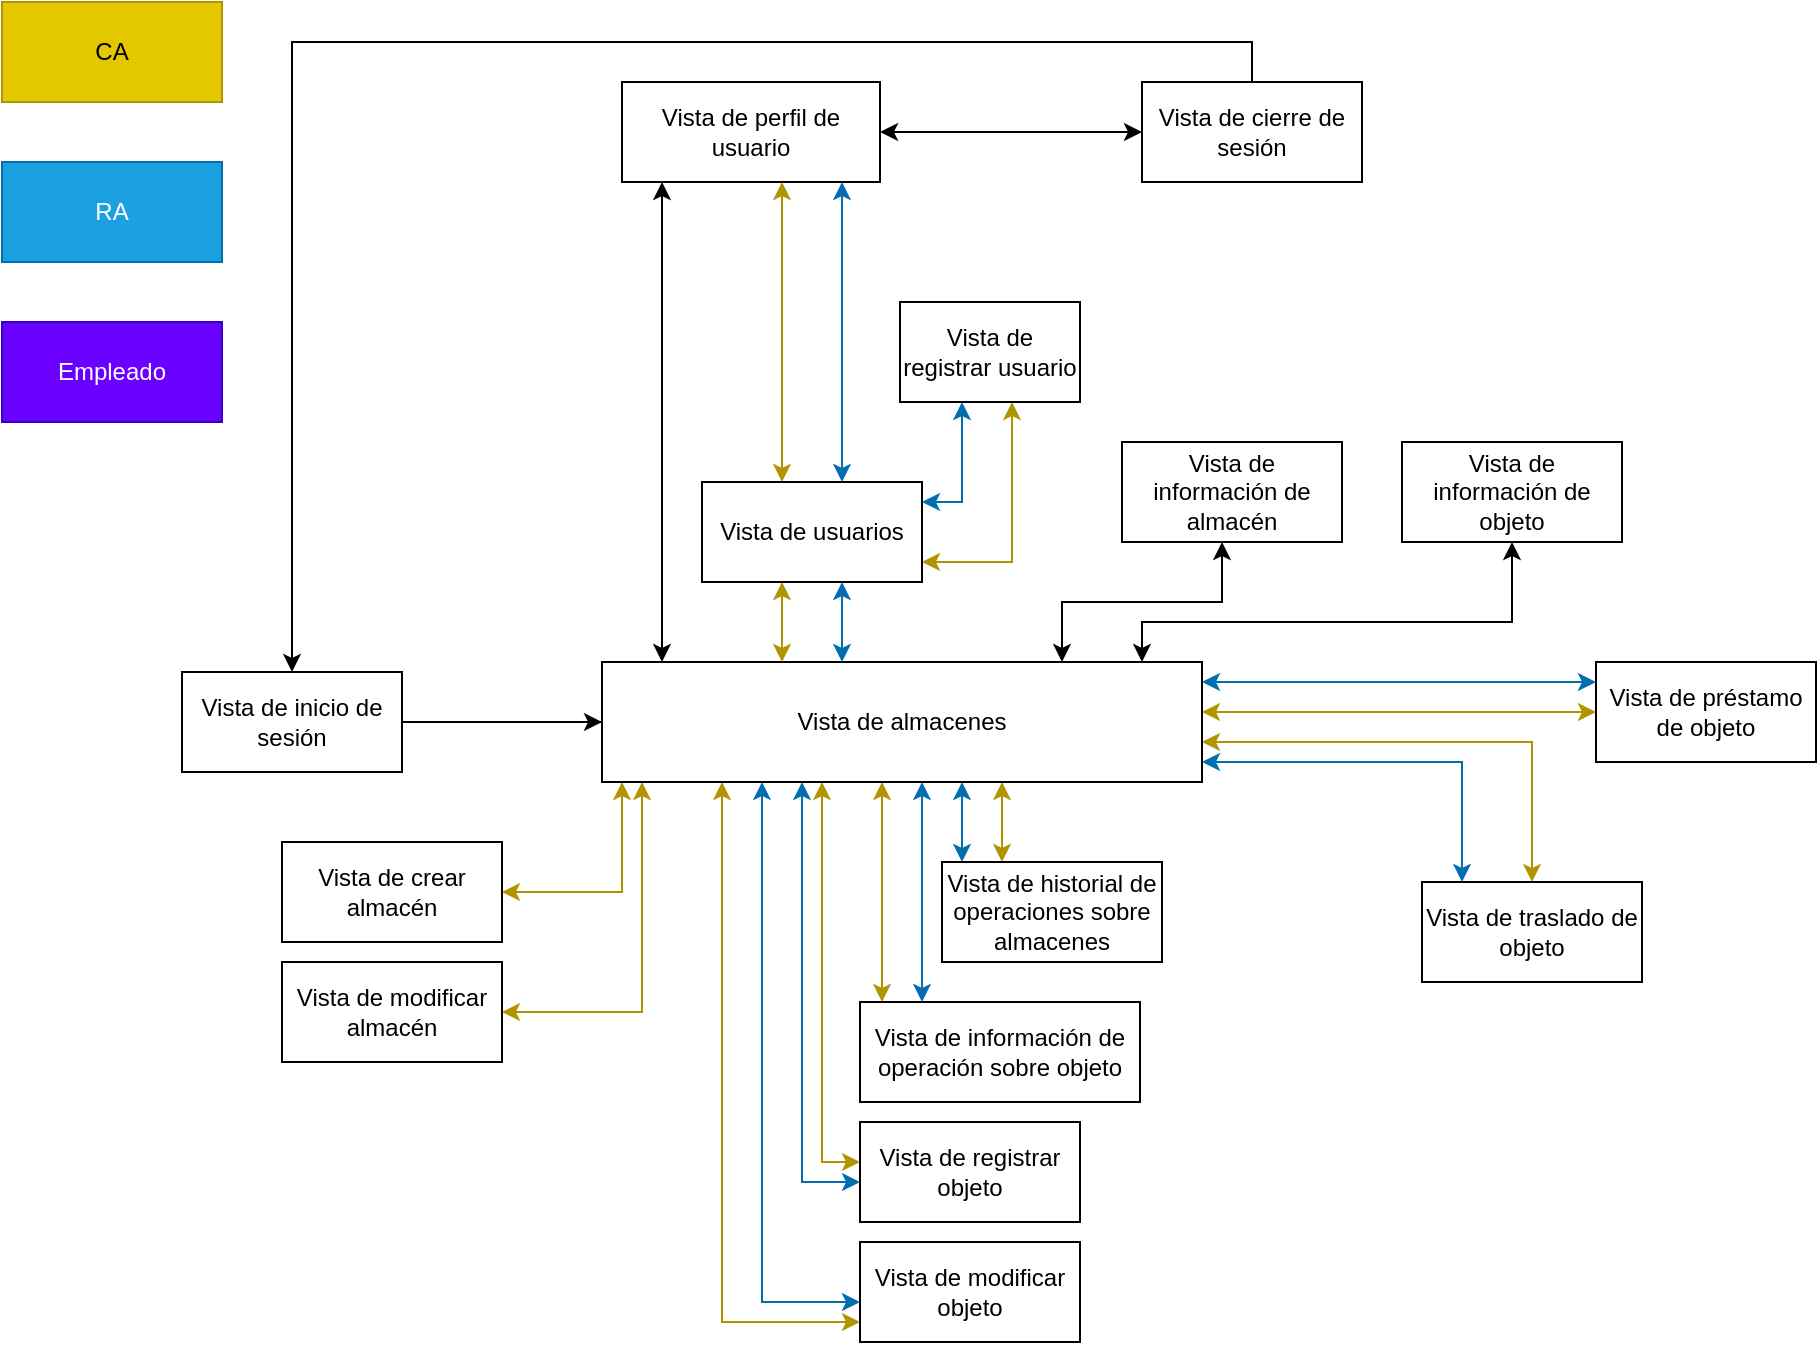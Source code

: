 <mxfile version="24.9.0">
  <diagram name="Página-1" id="_siHr3z-PEyZJpVLj-ig">
    <mxGraphModel dx="1500" dy="1915" grid="1" gridSize="10" guides="1" tooltips="1" connect="1" arrows="1" fold="1" page="1" pageScale="1" pageWidth="827" pageHeight="1169" math="0" shadow="0">
      <root>
        <mxCell id="0" />
        <mxCell id="1" parent="0" />
        <mxCell id="FyjQgoxo0zCCoK0fw8fN-24" value="" style="edgeStyle=orthogonalEdgeStyle;rounded=0;orthogonalLoop=1;jettySize=auto;html=1;" edge="1" parent="1" source="FyjQgoxo0zCCoK0fw8fN-1" target="FyjQgoxo0zCCoK0fw8fN-2">
          <mxGeometry relative="1" as="geometry" />
        </mxCell>
        <mxCell id="FyjQgoxo0zCCoK0fw8fN-1" value="Vista de inicio de sesión" style="html=1;whiteSpace=wrap;" vertex="1" parent="1">
          <mxGeometry x="120" y="215" width="110" height="50" as="geometry" />
        </mxCell>
        <mxCell id="FyjQgoxo0zCCoK0fw8fN-25" value="" style="edgeStyle=orthogonalEdgeStyle;rounded=0;orthogonalLoop=1;jettySize=auto;html=1;endArrow=none;endFill=0;" edge="1" parent="1" source="FyjQgoxo0zCCoK0fw8fN-2" target="FyjQgoxo0zCCoK0fw8fN-1">
          <mxGeometry relative="1" as="geometry" />
        </mxCell>
        <mxCell id="FyjQgoxo0zCCoK0fw8fN-26" style="edgeStyle=orthogonalEdgeStyle;rounded=0;orthogonalLoop=1;jettySize=auto;html=1;startArrow=classic;startFill=1;" edge="1" parent="1" source="FyjQgoxo0zCCoK0fw8fN-2" target="FyjQgoxo0zCCoK0fw8fN-9">
          <mxGeometry relative="1" as="geometry">
            <Array as="points">
              <mxPoint x="360" y="90" />
              <mxPoint x="360" y="90" />
            </Array>
          </mxGeometry>
        </mxCell>
        <mxCell id="FyjQgoxo0zCCoK0fw8fN-40" style="edgeStyle=orthogonalEdgeStyle;rounded=0;orthogonalLoop=1;jettySize=auto;html=1;fillColor=#e3c800;strokeColor=#B09500;startArrow=classic;startFill=1;" edge="1" parent="1" source="FyjQgoxo0zCCoK0fw8fN-2" target="FyjQgoxo0zCCoK0fw8fN-38">
          <mxGeometry relative="1" as="geometry">
            <Array as="points">
              <mxPoint x="340" y="325" />
            </Array>
          </mxGeometry>
        </mxCell>
        <mxCell id="FyjQgoxo0zCCoK0fw8fN-41" style="edgeStyle=orthogonalEdgeStyle;rounded=0;orthogonalLoop=1;jettySize=auto;html=1;startArrow=classic;startFill=1;fillColor=#e3c800;strokeColor=#B09500;" edge="1" parent="1" source="FyjQgoxo0zCCoK0fw8fN-2" target="FyjQgoxo0zCCoK0fw8fN-39">
          <mxGeometry relative="1" as="geometry">
            <Array as="points">
              <mxPoint x="350" y="385" />
            </Array>
          </mxGeometry>
        </mxCell>
        <mxCell id="FyjQgoxo0zCCoK0fw8fN-44" style="edgeStyle=orthogonalEdgeStyle;rounded=0;orthogonalLoop=1;jettySize=auto;html=1;startArrow=classic;startFill=1;fillColor=#1ba1e2;strokeColor=#006EAF;" edge="1" parent="1" source="FyjQgoxo0zCCoK0fw8fN-2" target="FyjQgoxo0zCCoK0fw8fN-42">
          <mxGeometry relative="1" as="geometry">
            <Array as="points">
              <mxPoint x="430" y="470" />
            </Array>
          </mxGeometry>
        </mxCell>
        <mxCell id="FyjQgoxo0zCCoK0fw8fN-45" style="edgeStyle=orthogonalEdgeStyle;rounded=0;orthogonalLoop=1;jettySize=auto;html=1;startArrow=classic;startFill=1;fillColor=#1ba1e2;strokeColor=#006EAF;" edge="1" parent="1" source="FyjQgoxo0zCCoK0fw8fN-2" target="FyjQgoxo0zCCoK0fw8fN-43">
          <mxGeometry relative="1" as="geometry">
            <Array as="points">
              <mxPoint x="410" y="530" />
            </Array>
          </mxGeometry>
        </mxCell>
        <mxCell id="FyjQgoxo0zCCoK0fw8fN-51" style="edgeStyle=orthogonalEdgeStyle;rounded=0;orthogonalLoop=1;jettySize=auto;html=1;startArrow=classic;startFill=1;" edge="1" parent="1" source="FyjQgoxo0zCCoK0fw8fN-2" target="FyjQgoxo0zCCoK0fw8fN-47">
          <mxGeometry relative="1" as="geometry">
            <Array as="points">
              <mxPoint x="600" y="190" />
              <mxPoint x="785" y="190" />
            </Array>
          </mxGeometry>
        </mxCell>
        <mxCell id="FyjQgoxo0zCCoK0fw8fN-56" style="edgeStyle=orthogonalEdgeStyle;rounded=0;orthogonalLoop=1;jettySize=auto;html=1;fillColor=#1ba1e2;strokeColor=#006EAF;startArrow=classic;startFill=1;" edge="1" parent="1" source="FyjQgoxo0zCCoK0fw8fN-2" target="FyjQgoxo0zCCoK0fw8fN-48">
          <mxGeometry relative="1" as="geometry">
            <Array as="points">
              <mxPoint x="490" y="300" />
              <mxPoint x="490" y="300" />
            </Array>
          </mxGeometry>
        </mxCell>
        <mxCell id="FyjQgoxo0zCCoK0fw8fN-57" style="edgeStyle=orthogonalEdgeStyle;rounded=0;orthogonalLoop=1;jettySize=auto;html=1;startArrow=classic;startFill=1;fillColor=#e3c800;strokeColor=#B09500;" edge="1" parent="1" source="FyjQgoxo0zCCoK0fw8fN-2" target="FyjQgoxo0zCCoK0fw8fN-43">
          <mxGeometry relative="1" as="geometry">
            <Array as="points">
              <mxPoint x="390" y="540" />
            </Array>
          </mxGeometry>
        </mxCell>
        <mxCell id="FyjQgoxo0zCCoK0fw8fN-58" style="edgeStyle=orthogonalEdgeStyle;rounded=0;orthogonalLoop=1;jettySize=auto;html=1;startArrow=classic;startFill=1;fillColor=#e3c800;strokeColor=#B09500;" edge="1" parent="1" source="FyjQgoxo0zCCoK0fw8fN-2" target="FyjQgoxo0zCCoK0fw8fN-42">
          <mxGeometry relative="1" as="geometry">
            <Array as="points">
              <mxPoint x="440" y="460" />
            </Array>
          </mxGeometry>
        </mxCell>
        <mxCell id="FyjQgoxo0zCCoK0fw8fN-59" style="edgeStyle=orthogonalEdgeStyle;rounded=0;orthogonalLoop=1;jettySize=auto;html=1;startArrow=classic;startFill=1;fillColor=#e3c800;strokeColor=#B09500;" edge="1" parent="1" source="FyjQgoxo0zCCoK0fw8fN-2" target="FyjQgoxo0zCCoK0fw8fN-48">
          <mxGeometry relative="1" as="geometry">
            <Array as="points">
              <mxPoint x="470" y="350" />
              <mxPoint x="470" y="350" />
            </Array>
          </mxGeometry>
        </mxCell>
        <mxCell id="FyjQgoxo0zCCoK0fw8fN-60" style="edgeStyle=orthogonalEdgeStyle;rounded=0;orthogonalLoop=1;jettySize=auto;html=1;startArrow=classic;startFill=1;fillColor=#1ba1e2;strokeColor=#006EAF;" edge="1" parent="1" source="FyjQgoxo0zCCoK0fw8fN-2" target="FyjQgoxo0zCCoK0fw8fN-49">
          <mxGeometry relative="1" as="geometry">
            <Array as="points">
              <mxPoint x="510" y="300" />
              <mxPoint x="510" y="300" />
            </Array>
          </mxGeometry>
        </mxCell>
        <mxCell id="FyjQgoxo0zCCoK0fw8fN-61" style="edgeStyle=orthogonalEdgeStyle;rounded=0;orthogonalLoop=1;jettySize=auto;html=1;startArrow=classic;startFill=1;fillColor=#e3c800;strokeColor=#B09500;" edge="1" parent="1" source="FyjQgoxo0zCCoK0fw8fN-2" target="FyjQgoxo0zCCoK0fw8fN-49">
          <mxGeometry relative="1" as="geometry">
            <Array as="points">
              <mxPoint x="530" y="290" />
              <mxPoint x="530" y="290" />
            </Array>
          </mxGeometry>
        </mxCell>
        <mxCell id="FyjQgoxo0zCCoK0fw8fN-64" style="edgeStyle=orthogonalEdgeStyle;rounded=0;orthogonalLoop=1;jettySize=auto;html=1;startArrow=classic;startFill=1;" edge="1" parent="1" source="FyjQgoxo0zCCoK0fw8fN-2" target="FyjQgoxo0zCCoK0fw8fN-63">
          <mxGeometry relative="1" as="geometry">
            <Array as="points">
              <mxPoint x="560" y="180" />
              <mxPoint x="640" y="180" />
            </Array>
          </mxGeometry>
        </mxCell>
        <mxCell id="FyjQgoxo0zCCoK0fw8fN-67" style="edgeStyle=orthogonalEdgeStyle;rounded=0;orthogonalLoop=1;jettySize=auto;html=1;startArrow=classic;startFill=1;fillColor=#1ba1e2;strokeColor=#006EAF;" edge="1" parent="1" source="FyjQgoxo0zCCoK0fw8fN-2" target="FyjQgoxo0zCCoK0fw8fN-65">
          <mxGeometry relative="1" as="geometry">
            <Array as="points">
              <mxPoint x="700" y="220" />
              <mxPoint x="700" y="220" />
            </Array>
          </mxGeometry>
        </mxCell>
        <mxCell id="FyjQgoxo0zCCoK0fw8fN-68" style="edgeStyle=orthogonalEdgeStyle;rounded=0;orthogonalLoop=1;jettySize=auto;html=1;startArrow=classic;startFill=1;fillColor=#1ba1e2;strokeColor=#006EAF;" edge="1" parent="1" source="FyjQgoxo0zCCoK0fw8fN-2" target="FyjQgoxo0zCCoK0fw8fN-66">
          <mxGeometry relative="1" as="geometry">
            <Array as="points">
              <mxPoint x="760" y="260" />
            </Array>
          </mxGeometry>
        </mxCell>
        <mxCell id="FyjQgoxo0zCCoK0fw8fN-69" style="edgeStyle=orthogonalEdgeStyle;rounded=0;orthogonalLoop=1;jettySize=auto;html=1;startArrow=classic;startFill=1;fillColor=#e3c800;strokeColor=#B09500;" edge="1" parent="1" source="FyjQgoxo0zCCoK0fw8fN-2" target="FyjQgoxo0zCCoK0fw8fN-66">
          <mxGeometry relative="1" as="geometry">
            <Array as="points">
              <mxPoint x="795" y="250" />
            </Array>
          </mxGeometry>
        </mxCell>
        <mxCell id="FyjQgoxo0zCCoK0fw8fN-70" style="edgeStyle=orthogonalEdgeStyle;rounded=0;orthogonalLoop=1;jettySize=auto;html=1;startArrow=classic;startFill=1;fillColor=#e3c800;strokeColor=#B09500;" edge="1" parent="1" source="FyjQgoxo0zCCoK0fw8fN-2" target="FyjQgoxo0zCCoK0fw8fN-65">
          <mxGeometry relative="1" as="geometry">
            <Array as="points">
              <mxPoint x="680" y="235" />
              <mxPoint x="680" y="235" />
            </Array>
          </mxGeometry>
        </mxCell>
        <mxCell id="FyjQgoxo0zCCoK0fw8fN-2" value="Vista de almacenes" style="html=1;whiteSpace=wrap;" vertex="1" parent="1">
          <mxGeometry x="330" y="210" width="300" height="60" as="geometry" />
        </mxCell>
        <mxCell id="FyjQgoxo0zCCoK0fw8fN-3" value="RA" style="html=1;whiteSpace=wrap;fillColor=#1ba1e2;strokeColor=#006EAF;fontColor=#ffffff;" vertex="1" parent="1">
          <mxGeometry x="30" y="-40" width="110" height="50" as="geometry" />
        </mxCell>
        <mxCell id="FyjQgoxo0zCCoK0fw8fN-4" value="Empleado" style="html=1;whiteSpace=wrap;fillColor=#6a00ff;strokeColor=#3700CC;fontColor=#ffffff;" vertex="1" parent="1">
          <mxGeometry x="30" y="40" width="110" height="50" as="geometry" />
        </mxCell>
        <mxCell id="FyjQgoxo0zCCoK0fw8fN-5" value="CA" style="html=1;whiteSpace=wrap;fillColor=#e3c800;strokeColor=#B09500;fontColor=#000000;" vertex="1" parent="1">
          <mxGeometry x="30" y="-120" width="110" height="50" as="geometry" />
        </mxCell>
        <mxCell id="FyjQgoxo0zCCoK0fw8fN-28" style="edgeStyle=orthogonalEdgeStyle;rounded=0;orthogonalLoop=1;jettySize=auto;html=1;endArrow=classic;endFill=1;startArrow=classic;startFill=1;" edge="1" parent="1" source="FyjQgoxo0zCCoK0fw8fN-9" target="FyjQgoxo0zCCoK0fw8fN-10">
          <mxGeometry relative="1" as="geometry" />
        </mxCell>
        <mxCell id="FyjQgoxo0zCCoK0fw8fN-37" style="edgeStyle=orthogonalEdgeStyle;rounded=0;orthogonalLoop=1;jettySize=auto;html=1;fillColor=#1ba1e2;strokeColor=#006EAF;startArrow=classic;startFill=1;" edge="1" parent="1" source="FyjQgoxo0zCCoK0fw8fN-9" target="FyjQgoxo0zCCoK0fw8fN-30">
          <mxGeometry relative="1" as="geometry">
            <Array as="points">
              <mxPoint x="450" y="50" />
              <mxPoint x="450" y="50" />
            </Array>
          </mxGeometry>
        </mxCell>
        <mxCell id="FyjQgoxo0zCCoK0fw8fN-9" value="Vista de perfil de usuario" style="html=1;whiteSpace=wrap;" vertex="1" parent="1">
          <mxGeometry x="340" y="-80" width="129" height="50" as="geometry" />
        </mxCell>
        <mxCell id="FyjQgoxo0zCCoK0fw8fN-29" style="edgeStyle=orthogonalEdgeStyle;rounded=0;orthogonalLoop=1;jettySize=auto;html=1;exitX=0.5;exitY=0;exitDx=0;exitDy=0;" edge="1" parent="1" source="FyjQgoxo0zCCoK0fw8fN-10" target="FyjQgoxo0zCCoK0fw8fN-1">
          <mxGeometry relative="1" as="geometry" />
        </mxCell>
        <mxCell id="FyjQgoxo0zCCoK0fw8fN-10" value="Vista de cierre de sesión" style="html=1;whiteSpace=wrap;" vertex="1" parent="1">
          <mxGeometry x="600" y="-80" width="110" height="50" as="geometry" />
        </mxCell>
        <mxCell id="FyjQgoxo0zCCoK0fw8fN-32" style="edgeStyle=orthogonalEdgeStyle;rounded=0;orthogonalLoop=1;jettySize=auto;html=1;fillColor=#e3c800;strokeColor=#B09500;startArrow=classic;startFill=1;" edge="1" parent="1" source="FyjQgoxo0zCCoK0fw8fN-30" target="FyjQgoxo0zCCoK0fw8fN-9">
          <mxGeometry relative="1" as="geometry">
            <Array as="points">
              <mxPoint x="420" y="40" />
              <mxPoint x="420" y="40" />
            </Array>
          </mxGeometry>
        </mxCell>
        <mxCell id="FyjQgoxo0zCCoK0fw8fN-33" style="edgeStyle=orthogonalEdgeStyle;rounded=0;orthogonalLoop=1;jettySize=auto;html=1;fillColor=#1ba1e2;strokeColor=#006EAF;startArrow=classic;startFill=1;" edge="1" parent="1" source="FyjQgoxo0zCCoK0fw8fN-30" target="FyjQgoxo0zCCoK0fw8fN-2">
          <mxGeometry relative="1" as="geometry">
            <Array as="points">
              <mxPoint x="450" y="200" />
              <mxPoint x="450" y="200" />
            </Array>
          </mxGeometry>
        </mxCell>
        <mxCell id="FyjQgoxo0zCCoK0fw8fN-35" style="edgeStyle=orthogonalEdgeStyle;rounded=0;orthogonalLoop=1;jettySize=auto;html=1;fillColor=#e3c800;strokeColor=#B09500;startArrow=classic;startFill=1;" edge="1" parent="1" source="FyjQgoxo0zCCoK0fw8fN-30" target="FyjQgoxo0zCCoK0fw8fN-2">
          <mxGeometry relative="1" as="geometry">
            <Array as="points">
              <mxPoint x="420" y="190" />
              <mxPoint x="420" y="190" />
            </Array>
          </mxGeometry>
        </mxCell>
        <mxCell id="FyjQgoxo0zCCoK0fw8fN-54" style="edgeStyle=orthogonalEdgeStyle;rounded=0;orthogonalLoop=1;jettySize=auto;html=1;startArrow=classic;startFill=1;fillColor=#1ba1e2;strokeColor=#006EAF;" edge="1" parent="1" source="FyjQgoxo0zCCoK0fw8fN-30" target="FyjQgoxo0zCCoK0fw8fN-52">
          <mxGeometry relative="1" as="geometry">
            <Array as="points">
              <mxPoint x="510" y="130" />
            </Array>
          </mxGeometry>
        </mxCell>
        <mxCell id="FyjQgoxo0zCCoK0fw8fN-55" style="edgeStyle=orthogonalEdgeStyle;rounded=0;orthogonalLoop=1;jettySize=auto;html=1;fillColor=#e3c800;strokeColor=#B09500;startArrow=classic;startFill=1;" edge="1" parent="1" source="FyjQgoxo0zCCoK0fw8fN-30" target="FyjQgoxo0zCCoK0fw8fN-52">
          <mxGeometry relative="1" as="geometry">
            <Array as="points">
              <mxPoint x="535" y="160" />
            </Array>
          </mxGeometry>
        </mxCell>
        <mxCell id="FyjQgoxo0zCCoK0fw8fN-30" value="Vista de usuarios" style="html=1;whiteSpace=wrap;" vertex="1" parent="1">
          <mxGeometry x="380" y="120" width="110" height="50" as="geometry" />
        </mxCell>
        <mxCell id="FyjQgoxo0zCCoK0fw8fN-38" value="Vista de crear almacén" style="html=1;whiteSpace=wrap;" vertex="1" parent="1">
          <mxGeometry x="170" y="300" width="110" height="50" as="geometry" />
        </mxCell>
        <mxCell id="FyjQgoxo0zCCoK0fw8fN-39" value="Vista de modificar almacén" style="html=1;whiteSpace=wrap;" vertex="1" parent="1">
          <mxGeometry x="170" y="360" width="110" height="50" as="geometry" />
        </mxCell>
        <mxCell id="FyjQgoxo0zCCoK0fw8fN-42" value="Vista de registrar objeto" style="html=1;whiteSpace=wrap;" vertex="1" parent="1">
          <mxGeometry x="459" y="440" width="110" height="50" as="geometry" />
        </mxCell>
        <mxCell id="FyjQgoxo0zCCoK0fw8fN-43" value="Vista de modificar objeto" style="html=1;whiteSpace=wrap;" vertex="1" parent="1">
          <mxGeometry x="459" y="500" width="110" height="50" as="geometry" />
        </mxCell>
        <mxCell id="FyjQgoxo0zCCoK0fw8fN-47" value="Vista de información de objeto" style="html=1;whiteSpace=wrap;" vertex="1" parent="1">
          <mxGeometry x="730" y="100" width="110" height="50" as="geometry" />
        </mxCell>
        <mxCell id="FyjQgoxo0zCCoK0fw8fN-48" value="Vista de información de operación sobre objeto" style="html=1;whiteSpace=wrap;" vertex="1" parent="1">
          <mxGeometry x="459" y="380" width="140" height="50" as="geometry" />
        </mxCell>
        <mxCell id="FyjQgoxo0zCCoK0fw8fN-49" value="Vista de historial de operaciones sobre almacenes" style="html=1;whiteSpace=wrap;" vertex="1" parent="1">
          <mxGeometry x="500" y="310" width="110" height="50" as="geometry" />
        </mxCell>
        <mxCell id="FyjQgoxo0zCCoK0fw8fN-52" value="Vista de registrar usuario" style="html=1;whiteSpace=wrap;" vertex="1" parent="1">
          <mxGeometry x="479" y="30" width="90" height="50" as="geometry" />
        </mxCell>
        <mxCell id="FyjQgoxo0zCCoK0fw8fN-63" value="Vista de información de almacén" style="html=1;whiteSpace=wrap;" vertex="1" parent="1">
          <mxGeometry x="590" y="100" width="110" height="50" as="geometry" />
        </mxCell>
        <mxCell id="FyjQgoxo0zCCoK0fw8fN-65" value="Vista de préstamo de objeto" style="html=1;whiteSpace=wrap;" vertex="1" parent="1">
          <mxGeometry x="827" y="210" width="110" height="50" as="geometry" />
        </mxCell>
        <mxCell id="FyjQgoxo0zCCoK0fw8fN-66" value="Vista de traslado de objeto" style="html=1;whiteSpace=wrap;" vertex="1" parent="1">
          <mxGeometry x="740" y="320" width="110" height="50" as="geometry" />
        </mxCell>
      </root>
    </mxGraphModel>
  </diagram>
</mxfile>
